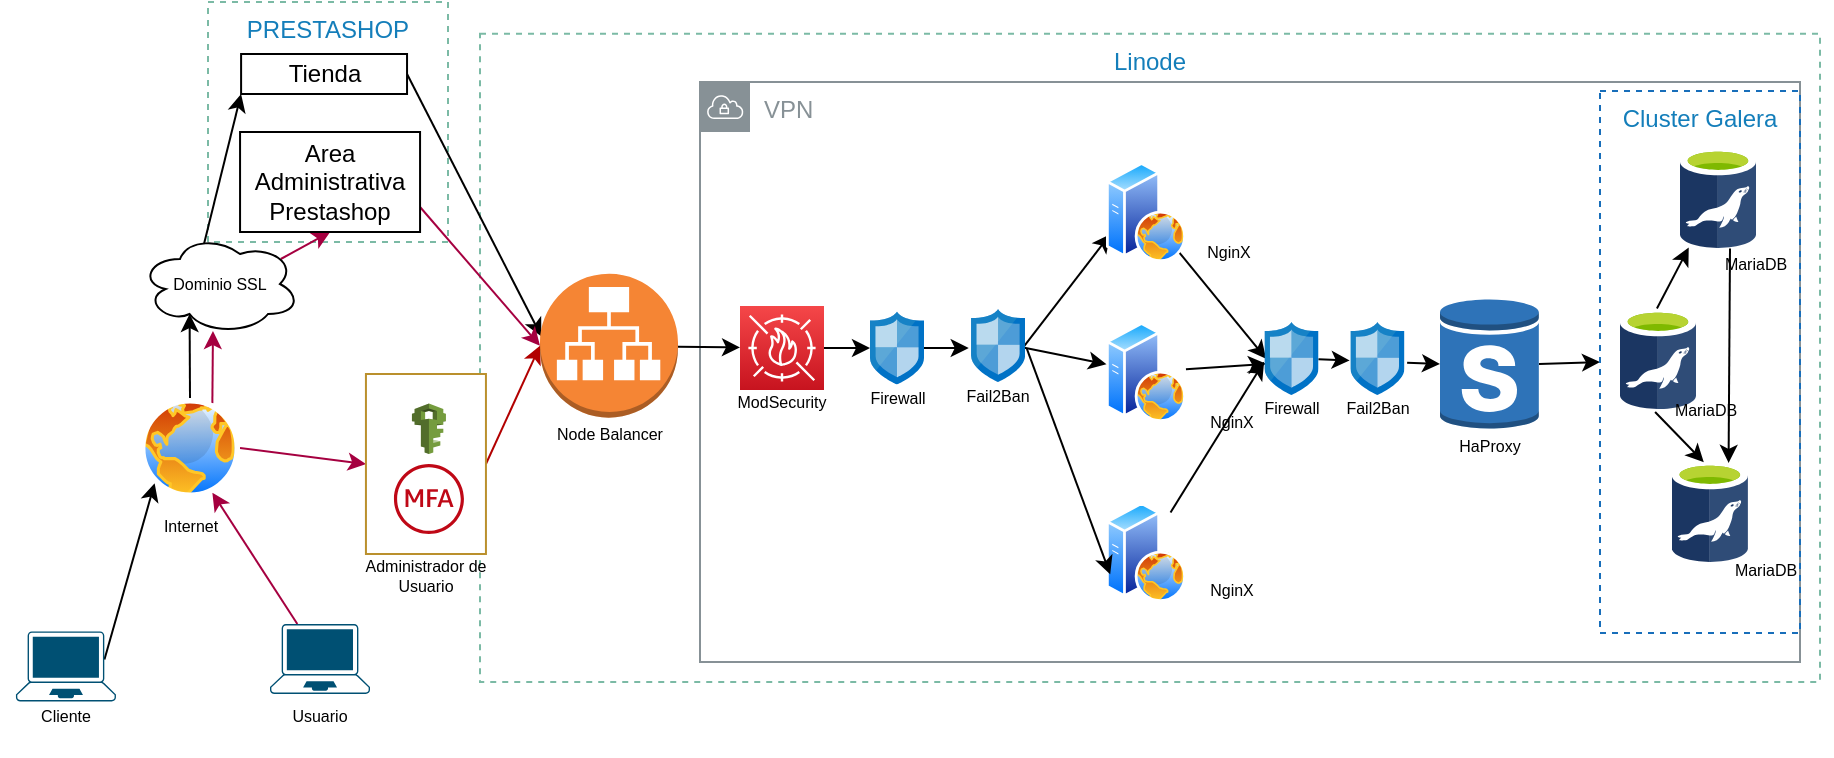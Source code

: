 <mxfile>
    <diagram id="4eikibC-j2Q7QA9yw4jv" name="Página-1">
        <mxGraphModel dx="1288" dy="866" grid="1" gridSize="10" guides="1" tooltips="1" connect="1" arrows="1" fold="1" page="1" pageScale="1" pageWidth="1169" pageHeight="827" math="0" shadow="0">
            <root>
                <mxCell id="0"/>
                <mxCell id="1" parent="0"/>
                <mxCell id="113" value="Linode" style="fillColor=none;strokeColor=#7BBAA5;dashed=1;verticalAlign=top;fontStyle=0;fontColor=#147EBA;" vertex="1" parent="1">
                    <mxGeometry x="390" y="215.88" width="670" height="324.12" as="geometry"/>
                </mxCell>
                <mxCell id="72" value="PRESTASHOP" style="fillColor=none;strokeColor=#7BBAA5;dashed=1;verticalAlign=top;fontStyle=0;fontColor=#147EBA;" vertex="1" parent="1">
                    <mxGeometry x="254" y="200" width="120" height="120" as="geometry"/>
                </mxCell>
                <mxCell id="7" value="VPN" style="sketch=0;outlineConnect=0;gradientColor=none;html=1;whiteSpace=wrap;fontSize=12;fontStyle=0;shape=mxgraph.aws4.group;grIcon=mxgraph.aws4.group_vpc;strokeColor=#879196;fillColor=none;verticalAlign=top;align=left;spacingLeft=30;fontColor=#879196;dashed=0;" vertex="1" parent="1">
                    <mxGeometry x="500" y="240" width="550" height="290" as="geometry"/>
                </mxCell>
                <mxCell id="9" style="edgeStyle=none;html=1;entryX=-0.007;entryY=0.545;entryDx=0;entryDy=0;entryPerimeter=0;" edge="1" parent="1" source="10" target="104">
                    <mxGeometry relative="1" as="geometry">
                        <mxPoint x="820" y="390" as="targetPoint"/>
                    </mxGeometry>
                </mxCell>
                <mxCell id="10" value="" style="aspect=fixed;perimeter=ellipsePerimeter;html=1;align=center;shadow=0;dashed=0;spacingTop=3;image;image=img/lib/active_directory/web_server.svg;" vertex="1" parent="1">
                    <mxGeometry x="703" y="450" width="40" height="50" as="geometry"/>
                </mxCell>
                <mxCell id="11" style="edgeStyle=none;html=1;entryX=0.031;entryY=0.573;entryDx=0;entryDy=0;entryPerimeter=0;" edge="1" parent="1" source="12" target="104">
                    <mxGeometry relative="1" as="geometry">
                        <mxPoint x="820" y="385" as="targetPoint"/>
                    </mxGeometry>
                </mxCell>
                <mxCell id="12" value="" style="aspect=fixed;perimeter=ellipsePerimeter;html=1;align=center;shadow=0;dashed=0;spacingTop=3;image;image=img/lib/active_directory/web_server.svg;" vertex="1" parent="1">
                    <mxGeometry x="703" y="360" width="40" height="50" as="geometry"/>
                </mxCell>
                <mxCell id="13" style="edgeStyle=none;html=1;entryX=0.031;entryY=0.503;entryDx=0;entryDy=0;entryPerimeter=0;" edge="1" parent="1" source="31" target="104">
                    <mxGeometry relative="1" as="geometry"/>
                </mxCell>
                <mxCell id="14" style="edgeStyle=none;html=1;" edge="1" parent="1" source="15" target="22">
                    <mxGeometry relative="1" as="geometry"/>
                </mxCell>
                <mxCell id="16" style="edgeStyle=none;html=1;entryX=0;entryY=0.75;entryDx=0;entryDy=0;exitX=0.944;exitY=0.547;exitDx=0;exitDy=0;exitPerimeter=0;" edge="1" parent="1" source="99" target="31">
                    <mxGeometry relative="1" as="geometry">
                        <mxPoint x="671.779" y="377.992" as="sourcePoint"/>
                    </mxGeometry>
                </mxCell>
                <mxCell id="17" value="" style="edgeStyle=none;html=1;exitX=0.989;exitY=0.53;exitDx=0;exitDy=0;exitPerimeter=0;" edge="1" parent="1" source="99" target="12">
                    <mxGeometry relative="1" as="geometry">
                        <mxPoint x="672.306" y="378.497" as="sourcePoint"/>
                    </mxGeometry>
                </mxCell>
                <mxCell id="18" style="edgeStyle=none;html=1;entryX=0;entryY=0.75;entryDx=0;entryDy=0;exitX=1.034;exitY=0.547;exitDx=0;exitDy=0;exitPerimeter=0;" edge="1" parent="1" source="99" target="10">
                    <mxGeometry relative="1" as="geometry">
                        <mxPoint x="673.326" y="377.992" as="sourcePoint"/>
                    </mxGeometry>
                </mxCell>
                <mxCell id="101" style="edgeStyle=none;html=1;entryX=-0.043;entryY=0.534;entryDx=0;entryDy=0;entryPerimeter=0;" edge="1" parent="1" source="20" target="99">
                    <mxGeometry relative="1" as="geometry"/>
                </mxCell>
                <mxCell id="21" style="edgeStyle=none;html=1;" edge="1" parent="1" source="22" target="20">
                    <mxGeometry relative="1" as="geometry">
                        <mxPoint x="602.93" y="285" as="targetPoint"/>
                    </mxGeometry>
                </mxCell>
                <mxCell id="24" style="edgeStyle=none;html=1;entryX=0;entryY=0.5;entryDx=0;entryDy=0;exitX=1;exitY=0.5;exitDx=0;exitDy=0;exitPerimeter=0;" edge="1" parent="1" source="118" target="119">
                    <mxGeometry relative="1" as="geometry">
                        <mxPoint x="928.14" y="379.338" as="sourcePoint"/>
                    </mxGeometry>
                </mxCell>
                <mxCell id="31" value="" style="aspect=fixed;perimeter=ellipsePerimeter;html=1;align=center;shadow=0;dashed=0;spacingTop=3;image;image=img/lib/active_directory/web_server.svg;" vertex="1" parent="1">
                    <mxGeometry x="703" y="280" width="40" height="50" as="geometry"/>
                </mxCell>
                <mxCell id="34" style="edgeStyle=none;html=1;exitX=0.885;exitY=0.4;exitDx=0;exitDy=0;exitPerimeter=0;entryX=0;entryY=1;entryDx=0;entryDy=0;fontSize=8;" edge="1" parent="1" source="56" target="54">
                    <mxGeometry relative="1" as="geometry"/>
                </mxCell>
                <mxCell id="39" value="Fail2Ban" style="text;strokeColor=none;align=center;fillColor=none;html=1;verticalAlign=middle;whiteSpace=wrap;rounded=0;fontSize=8;" vertex="1" parent="1">
                    <mxGeometry x="812.97" y="393.24" width="51.5" height="20" as="geometry"/>
                </mxCell>
                <mxCell id="40" value="HaProxy" style="text;strokeColor=none;align=center;fillColor=none;html=1;verticalAlign=middle;whiteSpace=wrap;rounded=0;fontSize=8;" vertex="1" parent="1">
                    <mxGeometry x="861.78" y="402" width="65.94" height="40" as="geometry"/>
                </mxCell>
                <mxCell id="44" value="NginX" style="text;strokeColor=none;align=center;fillColor=none;html=1;verticalAlign=middle;whiteSpace=wrap;rounded=0;fontSize=8;" vertex="1" parent="1">
                    <mxGeometry x="730" y="305" width="69" height="40" as="geometry"/>
                </mxCell>
                <mxCell id="45" value="NginX" style="text;strokeColor=none;align=center;fillColor=none;html=1;verticalAlign=middle;whiteSpace=wrap;rounded=0;fontSize=8;" vertex="1" parent="1">
                    <mxGeometry x="733.06" y="390" width="65.94" height="40" as="geometry"/>
                </mxCell>
                <mxCell id="46" value="NginX" style="text;strokeColor=none;align=center;fillColor=none;html=1;verticalAlign=middle;whiteSpace=wrap;rounded=0;fontSize=8;" vertex="1" parent="1">
                    <mxGeometry x="733.06" y="474" width="65.94" height="40" as="geometry"/>
                </mxCell>
                <mxCell id="47" style="edgeStyle=none;html=1;exitX=0.4;exitY=0.1;exitDx=0;exitDy=0;exitPerimeter=0;entryX=0;entryY=1;entryDx=0;entryDy=0;fontSize=8;" edge="1" parent="1" source="48" target="65">
                    <mxGeometry relative="1" as="geometry"/>
                </mxCell>
                <mxCell id="69" style="edgeStyle=none;html=1;exitX=0.88;exitY=0.25;exitDx=0;exitDy=0;exitPerimeter=0;entryX=0.5;entryY=1;entryDx=0;entryDy=0;fillColor=#d80073;strokeColor=#A50040;" edge="1" parent="1" source="48" target="66">
                    <mxGeometry relative="1" as="geometry"/>
                </mxCell>
                <mxCell id="48" value="Dominio SSL" style="ellipse;shape=cloud;whiteSpace=wrap;html=1;fontSize=8;" vertex="1" parent="1">
                    <mxGeometry x="220" y="316" width="80" height="50" as="geometry"/>
                </mxCell>
                <mxCell id="49" style="edgeStyle=none;html=1;fontSize=8;entryX=0.75;entryY=1;entryDx=0;entryDy=0;fontColor=#F06A26;fillColor=#d80073;strokeColor=#A50040;" edge="1" parent="1" source="50" target="54">
                    <mxGeometry relative="1" as="geometry">
                        <mxPoint x="310" y="456" as="targetPoint"/>
                    </mxGeometry>
                </mxCell>
                <mxCell id="50" value="" style="points=[[0.13,0.02,0],[0.5,0,0],[0.87,0.02,0],[0.885,0.4,0],[0.985,0.985,0],[0.5,1,0],[0.015,0.985,0],[0.115,0.4,0]];verticalLabelPosition=bottom;sketch=0;html=1;verticalAlign=top;aspect=fixed;align=center;pointerEvents=1;shape=mxgraph.cisco19.laptop;fillColor=#005073;strokeColor=none;" vertex="1" parent="1">
                    <mxGeometry x="285" y="511" width="50" height="35" as="geometry"/>
                </mxCell>
                <mxCell id="51" value="Usuario" style="text;strokeColor=none;align=center;fillColor=none;html=1;verticalAlign=middle;whiteSpace=wrap;rounded=0;fontSize=8;" vertex="1" parent="1">
                    <mxGeometry x="277.03" y="537" width="65.94" height="40" as="geometry"/>
                </mxCell>
                <mxCell id="52" style="edgeStyle=none;html=1;exitX=0.5;exitY=0;exitDx=0;exitDy=0;entryX=0.31;entryY=0.8;entryDx=0;entryDy=0;entryPerimeter=0;fontSize=8;" edge="1" parent="1" source="54" target="48">
                    <mxGeometry relative="1" as="geometry"/>
                </mxCell>
                <mxCell id="53" style="edgeStyle=none;html=1;exitX=1;exitY=0.5;exitDx=0;exitDy=0;fontSize=8;fillColor=#d80073;strokeColor=#A50040;entryX=0;entryY=0.5;entryDx=0;entryDy=0;" edge="1" parent="1" source="54" target="60">
                    <mxGeometry relative="1" as="geometry">
                        <mxPoint x="300" y="436" as="targetPoint"/>
                    </mxGeometry>
                </mxCell>
                <mxCell id="68" style="edgeStyle=none;html=1;exitX=0.75;exitY=0;exitDx=0;exitDy=0;entryX=0.456;entryY=0.97;entryDx=0;entryDy=0;entryPerimeter=0;fillColor=#d80073;strokeColor=#A50040;" edge="1" parent="1" source="54" target="48">
                    <mxGeometry relative="1" as="geometry"/>
                </mxCell>
                <mxCell id="54" value="Internet" style="aspect=fixed;perimeter=ellipsePerimeter;html=1;align=center;shadow=0;dashed=0;spacingTop=3;image;image=img/lib/active_directory/internet_globe.svg;fontSize=8;" vertex="1" parent="1">
                    <mxGeometry x="220.0" y="398" width="50" height="50" as="geometry"/>
                </mxCell>
                <mxCell id="55" value="" style="group" vertex="1" connectable="0" parent="1">
                    <mxGeometry x="150.0" y="514.74" width="65.94" height="62.26" as="geometry"/>
                </mxCell>
                <mxCell id="56" value="" style="points=[[0.13,0.02,0],[0.5,0,0],[0.87,0.02,0],[0.885,0.4,0],[0.985,0.985,0],[0.5,1,0],[0.015,0.985,0],[0.115,0.4,0]];verticalLabelPosition=bottom;sketch=0;html=1;verticalAlign=top;aspect=fixed;align=center;pointerEvents=1;shape=mxgraph.cisco19.laptop;fillColor=#005073;strokeColor=none;" vertex="1" parent="55">
                    <mxGeometry x="7.97" width="50" height="35" as="geometry"/>
                </mxCell>
                <mxCell id="57" value="Cliente" style="text;strokeColor=none;align=center;fillColor=none;html=1;verticalAlign=middle;whiteSpace=wrap;rounded=0;fontSize=8;" vertex="1" parent="55">
                    <mxGeometry y="22.26" width="65.94" height="40" as="geometry"/>
                </mxCell>
                <mxCell id="58" style="edgeStyle=none;html=1;entryX=0;entryY=0.5;entryDx=0;entryDy=0;entryPerimeter=0;fontSize=8;fontColor=#F06A26;fillColor=#e51400;strokeColor=#B20000;exitX=1;exitY=0.5;exitDx=0;exitDy=0;" edge="1" parent="1" source="60" target="15">
                    <mxGeometry relative="1" as="geometry">
                        <mxPoint x="365" y="355" as="sourcePoint"/>
                        <mxPoint x="389.32" y="355.42" as="targetPoint"/>
                    </mxGeometry>
                </mxCell>
                <mxCell id="67" style="edgeStyle=none;html=1;exitX=1;exitY=0.5;exitDx=0;exitDy=0;entryX=0.01;entryY=0.435;entryDx=0;entryDy=0;entryPerimeter=0;" edge="1" parent="1" source="65" target="15">
                    <mxGeometry relative="1" as="geometry"/>
                </mxCell>
                <mxCell id="65" value="Tienda" style="whiteSpace=wrap;html=1;" vertex="1" parent="1">
                    <mxGeometry x="270.55" y="226" width="82.97" height="20" as="geometry"/>
                </mxCell>
                <mxCell id="70" style="edgeStyle=none;html=1;exitX=1;exitY=0.75;exitDx=0;exitDy=0;entryX=0;entryY=0.5;entryDx=0;entryDy=0;entryPerimeter=0;fillColor=#d80073;strokeColor=#A50040;" edge="1" parent="1" source="66" target="15">
                    <mxGeometry relative="1" as="geometry"/>
                </mxCell>
                <mxCell id="66" value="Area Administrativa&lt;br&gt;Prestashop" style="whiteSpace=wrap;html=1;" vertex="1" parent="1">
                    <mxGeometry x="270.03" y="265" width="90" height="50" as="geometry"/>
                </mxCell>
                <mxCell id="107" style="edgeStyle=none;html=1;exitX=1.05;exitY=0.557;exitDx=0;exitDy=0;exitPerimeter=0;entryX=0;entryY=0.5;entryDx=0;entryDy=0;entryPerimeter=0;" edge="1" parent="1" source="117" target="118">
                    <mxGeometry relative="1" as="geometry">
                        <mxPoint x="882.94" y="381" as="sourcePoint"/>
                        <mxPoint x="899.25" y="380.45" as="targetPoint"/>
                    </mxGeometry>
                </mxCell>
                <mxCell id="108" value="" style="group" vertex="1" connectable="0" parent="1">
                    <mxGeometry x="420" y="335.88" width="69" height="100.25" as="geometry"/>
                </mxCell>
                <mxCell id="15" value="" style="outlineConnect=0;dashed=0;verticalLabelPosition=bottom;verticalAlign=top;align=center;html=1;shape=mxgraph.aws3.application_load_balancer;fillColor=#F58534;gradientColor=none;" vertex="1" parent="108">
                    <mxGeometry width="69" height="72" as="geometry"/>
                </mxCell>
                <mxCell id="36" value="Node Balancer" style="text;strokeColor=none;align=center;fillColor=none;html=1;verticalAlign=middle;whiteSpace=wrap;rounded=0;fontSize=8;" vertex="1" parent="108">
                    <mxGeometry x="1.53" y="60.25" width="65.94" height="40" as="geometry"/>
                </mxCell>
                <mxCell id="109" value="" style="group" vertex="1" connectable="0" parent="1">
                    <mxGeometry x="508.03" y="352" width="65.94" height="68" as="geometry"/>
                </mxCell>
                <mxCell id="22" value="" style="sketch=0;points=[[0,0,0],[0.25,0,0],[0.5,0,0],[0.75,0,0],[1,0,0],[0,1,0],[0.25,1,0],[0.5,1,0],[0.75,1,0],[1,1,0],[0,0.25,0],[0,0.5,0],[0,0.75,0],[1,0.25,0],[1,0.5,0],[1,0.75,0]];outlineConnect=0;fontColor=#232F3E;gradientColor=#F54749;gradientDirection=north;fillColor=#C7131F;strokeColor=#ffffff;dashed=0;verticalLabelPosition=bottom;verticalAlign=top;align=center;html=1;fontSize=12;fontStyle=0;aspect=fixed;shape=mxgraph.aws4.resourceIcon;resIcon=mxgraph.aws4.waf;" vertex="1" parent="109">
                    <mxGeometry x="11.97" width="42" height="42" as="geometry"/>
                </mxCell>
                <mxCell id="37" value="ModSecurity" style="text;strokeColor=none;align=center;fillColor=none;html=1;verticalAlign=middle;whiteSpace=wrap;rounded=0;fontSize=8;" vertex="1" parent="109">
                    <mxGeometry y="28" width="65.94" height="40" as="geometry"/>
                </mxCell>
                <mxCell id="110" value="" style="group" vertex="1" connectable="0" parent="1">
                    <mxGeometry x="570.53" y="354.76" width="55.94" height="48.49" as="geometry"/>
                </mxCell>
                <mxCell id="20" value="" style="sketch=0;aspect=fixed;html=1;points=[];align=center;image;fontSize=12;image=img/lib/mscae/Network_Security_Groups_Classic.svg;" vertex="1" parent="110">
                    <mxGeometry x="14.47" width="27" height="36.49" as="geometry"/>
                </mxCell>
                <mxCell id="38" value="Firewall" style="text;strokeColor=none;align=center;fillColor=none;html=1;verticalAlign=middle;whiteSpace=wrap;rounded=0;fontSize=8;" vertex="1" parent="110">
                    <mxGeometry y="38.49" width="55.94" height="10" as="geometry"/>
                </mxCell>
                <mxCell id="111" value="" style="group" vertex="1" connectable="0" parent="1">
                    <mxGeometry x="621.06" y="353.51" width="55.94" height="48.49" as="geometry"/>
                </mxCell>
                <mxCell id="99" value="" style="sketch=0;aspect=fixed;html=1;points=[];align=center;image;fontSize=12;image=img/lib/mscae/Network_Security_Groups_Classic.svg;" vertex="1" parent="111">
                    <mxGeometry x="14.47" width="27" height="36.49" as="geometry"/>
                </mxCell>
                <mxCell id="102" value="Fail2Ban" style="text;strokeColor=none;align=center;fillColor=none;html=1;verticalAlign=middle;whiteSpace=wrap;rounded=0;fontSize=8;" vertex="1" parent="111">
                    <mxGeometry y="38.49" width="55.94" height="10" as="geometry"/>
                </mxCell>
                <mxCell id="112" value="" style="group" vertex="1" connectable="0" parent="1">
                    <mxGeometry x="330" y="386" width="65.94" height="121.25" as="geometry"/>
                </mxCell>
                <mxCell id="59" value="" style="group" vertex="1" connectable="0" parent="112">
                    <mxGeometry x="2.97" width="60" height="90" as="geometry"/>
                </mxCell>
                <mxCell id="60" value="" style="whiteSpace=wrap;html=1;strokeColor=#BA902D;fontSize=8;fontColor=#F06A26;" vertex="1" parent="59">
                    <mxGeometry width="60" height="90" as="geometry"/>
                </mxCell>
                <mxCell id="61" value="" style="outlineConnect=0;dashed=0;verticalLabelPosition=bottom;verticalAlign=top;align=center;html=1;shape=mxgraph.aws3.iam;fillColor=#759C3E;gradientColor=none;strokeColor=#BA902D;fontSize=8;fontColor=#F06A26;" vertex="1" parent="59">
                    <mxGeometry x="23" y="14.76" width="17" height="25.24" as="geometry"/>
                </mxCell>
                <mxCell id="62" value="" style="sketch=0;outlineConnect=0;fontColor=#232F3E;gradientColor=none;fillColor=#BF0816;strokeColor=none;dashed=0;verticalLabelPosition=bottom;verticalAlign=top;align=center;html=1;fontSize=12;fontStyle=0;aspect=fixed;pointerEvents=1;shape=mxgraph.aws4.mfa_token;" vertex="1" parent="59">
                    <mxGeometry x="14" y="45" width="35" height="35" as="geometry"/>
                </mxCell>
                <mxCell id="63" value="Administrador de Usuario" style="text;strokeColor=none;align=center;fillColor=none;html=1;verticalAlign=middle;whiteSpace=wrap;rounded=0;fontSize=8;" vertex="1" parent="112">
                    <mxGeometry y="81.25" width="65.94" height="40" as="geometry"/>
                </mxCell>
                <mxCell id="115" value="" style="group" vertex="1" connectable="0" parent="1">
                    <mxGeometry x="770" y="360" width="51.5" height="53.24" as="geometry"/>
                </mxCell>
                <mxCell id="104" value="" style="sketch=0;aspect=fixed;html=1;points=[];align=center;image;fontSize=12;image=img/lib/mscae/Network_Security_Groups_Classic.svg;" vertex="1" parent="115">
                    <mxGeometry x="12.25" width="27" height="36.49" as="geometry"/>
                </mxCell>
                <mxCell id="105" value="Firewall" style="text;strokeColor=none;align=center;fillColor=none;html=1;verticalAlign=middle;whiteSpace=wrap;rounded=0;fontSize=8;" vertex="1" parent="115">
                    <mxGeometry y="33.24" width="51.5" height="20" as="geometry"/>
                </mxCell>
                <mxCell id="116" style="edgeStyle=none;html=1;entryX=-0.015;entryY=0.526;entryDx=0;entryDy=0;entryPerimeter=0;" edge="1" parent="1" source="104" target="117">
                    <mxGeometry relative="1" as="geometry">
                        <mxPoint x="833.44" y="381" as="targetPoint"/>
                    </mxGeometry>
                </mxCell>
                <mxCell id="117" value="" style="sketch=0;aspect=fixed;html=1;points=[];align=center;image;fontSize=12;image=img/lib/mscae/Network_Security_Groups_Classic.svg;" vertex="1" parent="1">
                    <mxGeometry x="825.22" y="360" width="27" height="36.49" as="geometry"/>
                </mxCell>
                <mxCell id="118" value="" style="outlineConnect=0;dashed=0;verticalLabelPosition=bottom;verticalAlign=top;align=center;html=1;shape=mxgraph.aws3.rds_db_instance_standby_multi_az;fillColor=#2E73B8;gradientColor=none;" vertex="1" parent="1">
                    <mxGeometry x="870" y="348" width="49.5" height="66" as="geometry"/>
                </mxCell>
                <mxCell id="119" value="Cluster Galera" style="fillColor=none;strokeColor=#186EBA;dashed=1;verticalAlign=top;fontStyle=0;fontColor=#147EBA;" vertex="1" parent="1">
                    <mxGeometry x="950" y="244.5" width="100" height="271" as="geometry"/>
                </mxCell>
                <mxCell id="121" value="" style="group" vertex="1" connectable="0" parent="1">
                    <mxGeometry x="985.94" y="430" width="80" height="74" as="geometry"/>
                </mxCell>
                <mxCell id="27" value="" style="sketch=0;aspect=fixed;html=1;points=[];align=center;image;fontSize=12;image=img/lib/mscae/aspect=fixed;html=1;perimeter=none;align=center;shadow=0;dashed=0;image;fontSize=12;image=img/lib/mscae/Azure_Database_for_MariaDB_servers.svg;" vertex="1" parent="121">
                    <mxGeometry width="38" height="50" as="geometry"/>
                </mxCell>
                <mxCell id="43" value="MariaDB" style="text;strokeColor=none;align=center;fillColor=none;html=1;verticalAlign=middle;whiteSpace=wrap;rounded=0;fontSize=8;" vertex="1" parent="121">
                    <mxGeometry x="14.06" y="34" width="65.94" height="40" as="geometry"/>
                </mxCell>
                <mxCell id="122" value="" style="group" vertex="1" connectable="0" parent="1">
                    <mxGeometry x="960" y="353.51" width="75.94" height="70" as="geometry"/>
                </mxCell>
                <mxCell id="26" value="" style="sketch=0;aspect=fixed;html=1;points=[];align=center;image;fontSize=12;image=img/lib/mscae/aspect=fixed;html=1;perimeter=none;align=center;shadow=0;dashed=0;image;fontSize=12;image=img/lib/mscae/Azure_Database_for_MariaDB_servers.svg;" vertex="1" parent="122">
                    <mxGeometry width="38" height="50" as="geometry"/>
                </mxCell>
                <mxCell id="42" value="MariaDB" style="text;strokeColor=none;align=center;fillColor=none;html=1;verticalAlign=middle;whiteSpace=wrap;rounded=0;fontSize=8;" vertex="1" parent="122">
                    <mxGeometry x="10" y="30" width="65.94" height="40" as="geometry"/>
                </mxCell>
                <mxCell id="123" value="" style="group" vertex="1" connectable="0" parent="1">
                    <mxGeometry x="990" y="273" width="75.94" height="75" as="geometry"/>
                </mxCell>
                <mxCell id="41" value="MariaDB" style="text;strokeColor=none;align=center;fillColor=none;html=1;verticalAlign=middle;whiteSpace=wrap;rounded=0;fontSize=8;" vertex="1" parent="123">
                    <mxGeometry x="10" y="50" width="55.94" height="15" as="geometry"/>
                </mxCell>
                <mxCell id="28" value="" style="sketch=0;aspect=fixed;html=1;points=[];align=center;image;fontSize=12;image=img/lib/mscae/aspect=fixed;html=1;perimeter=none;align=center;shadow=0;dashed=0;image;fontSize=12;image=img/lib/mscae/Azure_Database_for_MariaDB_servers.svg;" vertex="1" parent="123">
                    <mxGeometry width="38" height="50" as="geometry"/>
                </mxCell>
                <mxCell id="124" style="edgeStyle=none;html=1;entryX=0.115;entryY=0.996;entryDx=0;entryDy=0;entryPerimeter=0;exitX=0.486;exitY=-0.005;exitDx=0;exitDy=0;exitPerimeter=0;" edge="1" parent="1" source="26" target="28">
                    <mxGeometry relative="1" as="geometry"/>
                </mxCell>
                <mxCell id="125" style="edgeStyle=none;html=1;entryX=0.746;entryY=0.009;entryDx=0;entryDy=0;entryPerimeter=0;exitX=0.658;exitY=1.004;exitDx=0;exitDy=0;exitPerimeter=0;" edge="1" parent="1" source="28" target="27">
                    <mxGeometry relative="1" as="geometry"/>
                </mxCell>
                <mxCell id="126" style="edgeStyle=none;html=1;entryX=0.42;entryY=0.002;entryDx=0;entryDy=0;entryPerimeter=0;exitX=0.462;exitY=1.03;exitDx=0;exitDy=0;exitPerimeter=0;" edge="1" parent="1" source="26" target="27">
                    <mxGeometry relative="1" as="geometry">
                        <mxPoint x="980" y="380" as="sourcePoint"/>
                    </mxGeometry>
                </mxCell>
            </root>
        </mxGraphModel>
    </diagram>
</mxfile>